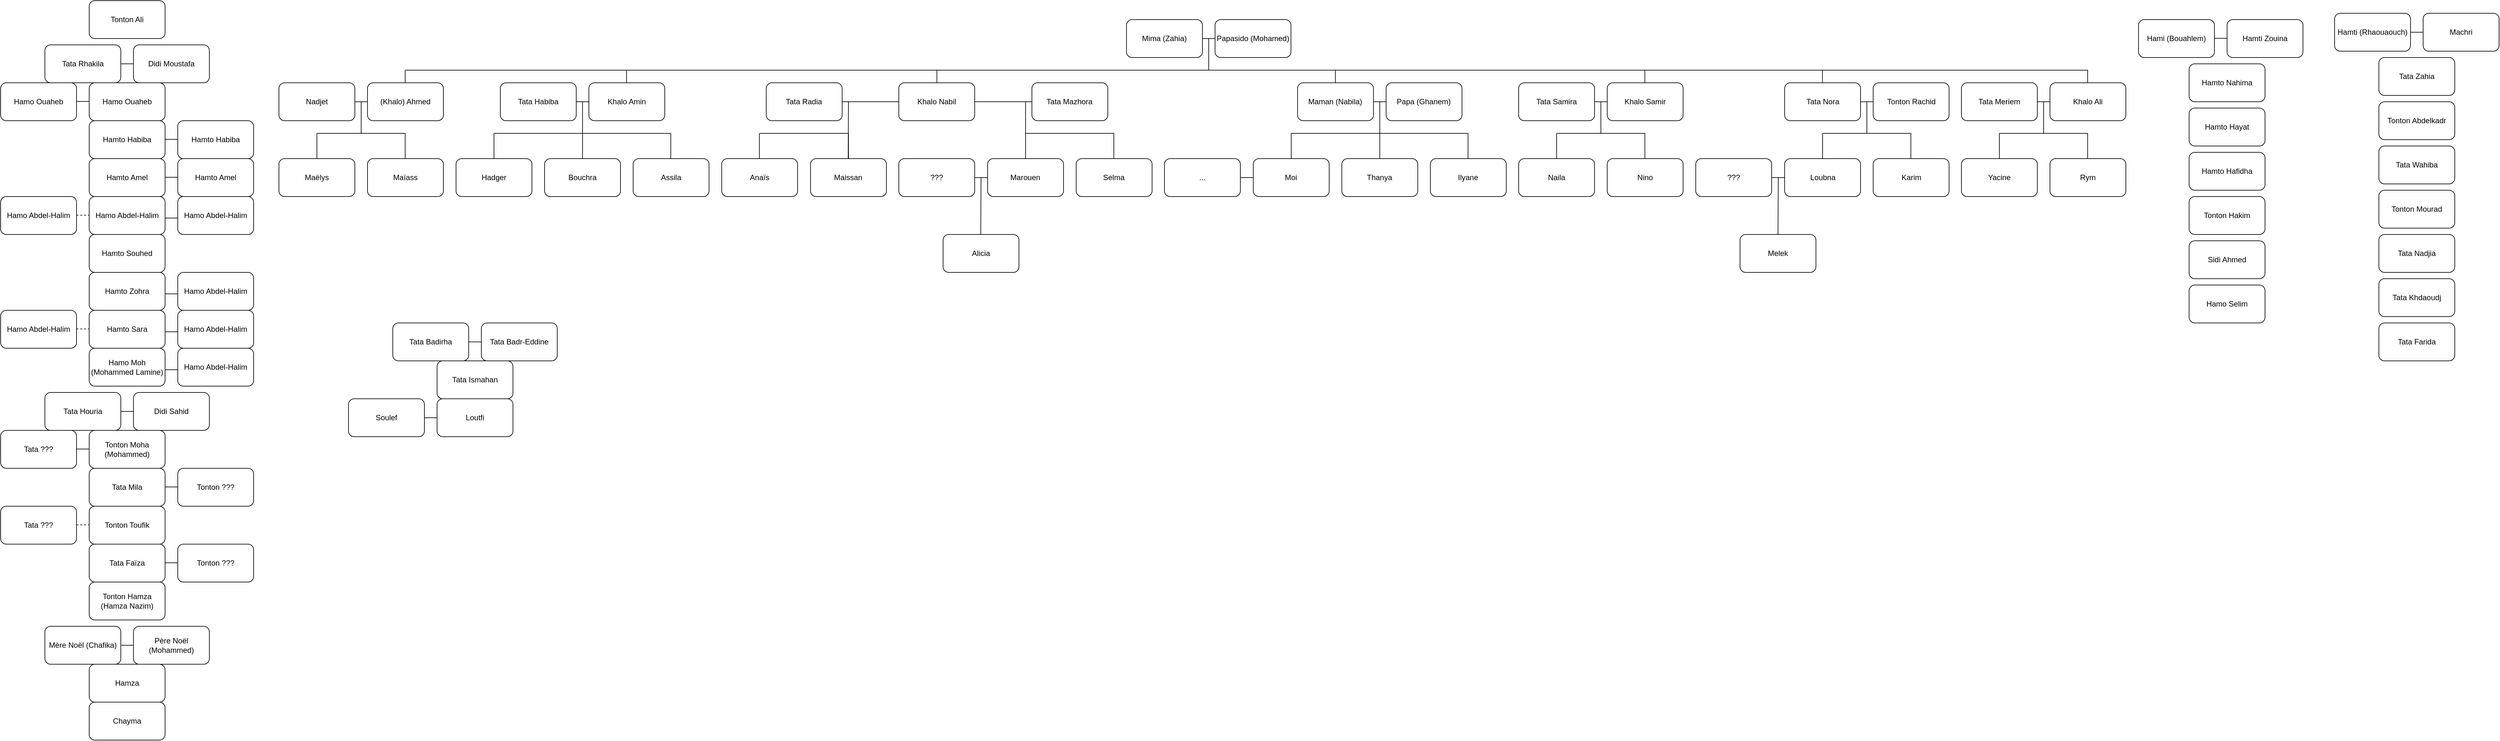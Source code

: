 <mxfile version="28.0.7">
  <diagram name="Page-1" id="Qdo_SYBLGGpn4ifu639h">
    <mxGraphModel dx="3667" dy="798" grid="1" gridSize="10" guides="1" tooltips="1" connect="1" arrows="1" fold="1" page="1" pageScale="1" pageWidth="827" pageHeight="1169" math="0" shadow="0">
      <root>
        <mxCell id="0" />
        <mxCell id="1" parent="0" />
        <mxCell id="HImxJRBcL6gJJ8b0BBrh-1" value="Moi" style="rounded=1;whiteSpace=wrap;html=1;" parent="1" vertex="1">
          <mxGeometry x="270.44" y="490" width="120" height="60" as="geometry" />
        </mxCell>
        <mxCell id="HImxJRBcL6gJJ8b0BBrh-2" value="Thanya" style="rounded=1;whiteSpace=wrap;html=1;" parent="1" vertex="1">
          <mxGeometry x="410.44" y="490" width="120" height="60" as="geometry" />
        </mxCell>
        <mxCell id="HImxJRBcL6gJJ8b0BBrh-3" value="Ilyane" style="rounded=1;whiteSpace=wrap;html=1;" parent="1" vertex="1">
          <mxGeometry x="550.44" y="490" width="120" height="60" as="geometry" />
        </mxCell>
        <mxCell id="HImxJRBcL6gJJ8b0BBrh-4" value="Maman (Nabila)" style="whiteSpace=wrap;html=1;rounded=1;" parent="1" vertex="1">
          <mxGeometry x="340.44" y="370" width="120" height="60" as="geometry" />
        </mxCell>
        <mxCell id="HImxJRBcL6gJJ8b0BBrh-5" value="Papa (Ghanem)" style="whiteSpace=wrap;html=1;rounded=1;" parent="1" vertex="1">
          <mxGeometry x="480.44" y="370" width="120" height="60" as="geometry" />
        </mxCell>
        <mxCell id="HImxJRBcL6gJJ8b0BBrh-6" value="" style="endArrow=none;html=1;rounded=0;exitX=1;exitY=0.5;exitDx=0;exitDy=0;entryX=0;entryY=0.5;entryDx=0;entryDy=0;" parent="1" source="HImxJRBcL6gJJ8b0BBrh-4" target="HImxJRBcL6gJJ8b0BBrh-5" edge="1">
          <mxGeometry width="50" height="50" relative="1" as="geometry">
            <mxPoint x="450.44" y="530" as="sourcePoint" />
            <mxPoint x="520.44" y="460" as="targetPoint" />
          </mxGeometry>
        </mxCell>
        <mxCell id="HImxJRBcL6gJJ8b0BBrh-7" value="" style="endArrow=none;html=1;rounded=0;exitX=0.5;exitY=0;exitDx=0;exitDy=0;" parent="1" source="HImxJRBcL6gJJ8b0BBrh-2" edge="1">
          <mxGeometry width="50" height="50" relative="1" as="geometry">
            <mxPoint x="450.44" y="530" as="sourcePoint" />
            <mxPoint x="470.44" y="400" as="targetPoint" />
          </mxGeometry>
        </mxCell>
        <mxCell id="HImxJRBcL6gJJ8b0BBrh-8" value="" style="endArrow=none;html=1;rounded=0;" parent="1" edge="1">
          <mxGeometry width="50" height="50" relative="1" as="geometry">
            <mxPoint x="330.44" y="450" as="sourcePoint" />
            <mxPoint x="610.44" y="450" as="targetPoint" />
          </mxGeometry>
        </mxCell>
        <mxCell id="HImxJRBcL6gJJ8b0BBrh-9" value="" style="endArrow=none;html=1;rounded=0;exitX=0.5;exitY=0;exitDx=0;exitDy=0;" parent="1" source="HImxJRBcL6gJJ8b0BBrh-1" edge="1">
          <mxGeometry width="50" height="50" relative="1" as="geometry">
            <mxPoint x="450.44" y="530" as="sourcePoint" />
            <mxPoint x="330.44" y="450" as="targetPoint" />
          </mxGeometry>
        </mxCell>
        <mxCell id="HImxJRBcL6gJJ8b0BBrh-10" value="" style="endArrow=none;html=1;rounded=0;exitX=0.5;exitY=0;exitDx=0;exitDy=0;" parent="1" edge="1">
          <mxGeometry width="50" height="50" relative="1" as="geometry">
            <mxPoint x="609.94" y="490" as="sourcePoint" />
            <mxPoint x="609.94" y="450" as="targetPoint" />
          </mxGeometry>
        </mxCell>
        <mxCell id="HImxJRBcL6gJJ8b0BBrh-11" value="" style="endArrow=none;html=1;rounded=0;exitX=0.5;exitY=0;exitDx=0;exitDy=0;" parent="1" edge="1">
          <mxGeometry width="50" height="50" relative="1" as="geometry">
            <mxPoint x="400.23" y="370" as="sourcePoint" />
            <mxPoint x="400.23" y="350" as="targetPoint" />
          </mxGeometry>
        </mxCell>
        <mxCell id="HImxJRBcL6gJJ8b0BBrh-12" value="..." style="whiteSpace=wrap;html=1;rounded=1;" parent="1" vertex="1">
          <mxGeometry x="130.0" y="490" width="120" height="60" as="geometry" />
        </mxCell>
        <mxCell id="HImxJRBcL6gJJ8b0BBrh-13" value="" style="endArrow=none;html=1;rounded=0;exitX=1;exitY=0.5;exitDx=0;exitDy=0;entryX=0;entryY=0.5;entryDx=0;entryDy=0;" parent="1" source="HImxJRBcL6gJJ8b0BBrh-12" edge="1">
          <mxGeometry width="50" height="50" relative="1" as="geometry">
            <mxPoint x="240" y="650" as="sourcePoint" />
            <mxPoint x="270.44" y="520" as="targetPoint" />
          </mxGeometry>
        </mxCell>
        <mxCell id="HImxJRBcL6gJJ8b0BBrh-14" value="Naila" style="rounded=1;whiteSpace=wrap;html=1;" parent="1" vertex="1">
          <mxGeometry x="690" y="490" width="120" height="60" as="geometry" />
        </mxCell>
        <mxCell id="HImxJRBcL6gJJ8b0BBrh-16" value="Nino" style="rounded=1;whiteSpace=wrap;html=1;" parent="1" vertex="1">
          <mxGeometry x="830" y="490" width="120" height="60" as="geometry" />
        </mxCell>
        <mxCell id="HImxJRBcL6gJJ8b0BBrh-17" value="Tata Samira" style="whiteSpace=wrap;html=1;rounded=1;" parent="1" vertex="1">
          <mxGeometry x="690" y="370" width="120" height="60" as="geometry" />
        </mxCell>
        <mxCell id="HImxJRBcL6gJJ8b0BBrh-18" value="Khalo Samir" style="whiteSpace=wrap;html=1;rounded=1;" parent="1" vertex="1">
          <mxGeometry x="830" y="370" width="120" height="60" as="geometry" />
        </mxCell>
        <mxCell id="HImxJRBcL6gJJ8b0BBrh-19" value="" style="endArrow=none;html=1;rounded=0;exitX=1;exitY=0.5;exitDx=0;exitDy=0;entryX=0;entryY=0.5;entryDx=0;entryDy=0;" parent="1" source="HImxJRBcL6gJJ8b0BBrh-17" target="HImxJRBcL6gJJ8b0BBrh-18" edge="1">
          <mxGeometry width="50" height="50" relative="1" as="geometry">
            <mxPoint x="800" y="530" as="sourcePoint" />
            <mxPoint x="870" y="460" as="targetPoint" />
          </mxGeometry>
        </mxCell>
        <mxCell id="HImxJRBcL6gJJ8b0BBrh-20" value="" style="endArrow=none;html=1;rounded=0;" parent="1" edge="1">
          <mxGeometry width="50" height="50" relative="1" as="geometry">
            <mxPoint x="820" y="450" as="sourcePoint" />
            <mxPoint x="820" y="400" as="targetPoint" />
          </mxGeometry>
        </mxCell>
        <mxCell id="HImxJRBcL6gJJ8b0BBrh-21" value="" style="endArrow=none;html=1;rounded=0;" parent="1" edge="1">
          <mxGeometry width="50" height="50" relative="1" as="geometry">
            <mxPoint x="750" y="450" as="sourcePoint" />
            <mxPoint x="890" y="450" as="targetPoint" />
          </mxGeometry>
        </mxCell>
        <mxCell id="HImxJRBcL6gJJ8b0BBrh-22" value="" style="endArrow=none;html=1;rounded=0;exitX=0.5;exitY=0;exitDx=0;exitDy=0;" parent="1" source="HImxJRBcL6gJJ8b0BBrh-14" edge="1">
          <mxGeometry width="50" height="50" relative="1" as="geometry">
            <mxPoint x="800" y="530" as="sourcePoint" />
            <mxPoint x="750" y="450" as="targetPoint" />
          </mxGeometry>
        </mxCell>
        <mxCell id="HImxJRBcL6gJJ8b0BBrh-23" value="" style="endArrow=none;html=1;rounded=0;exitX=0.5;exitY=0;exitDx=0;exitDy=0;" parent="1" edge="1">
          <mxGeometry width="50" height="50" relative="1" as="geometry">
            <mxPoint x="889.57" y="490" as="sourcePoint" />
            <mxPoint x="889.57" y="450" as="targetPoint" />
          </mxGeometry>
        </mxCell>
        <mxCell id="HImxJRBcL6gJJ8b0BBrh-24" value="" style="endArrow=none;html=1;rounded=0;exitX=0.5;exitY=0;exitDx=0;exitDy=0;" parent="1" edge="1">
          <mxGeometry width="50" height="50" relative="1" as="geometry">
            <mxPoint x="889.57" y="370" as="sourcePoint" />
            <mxPoint x="889.57" y="350" as="targetPoint" />
          </mxGeometry>
        </mxCell>
        <mxCell id="HImxJRBcL6gJJ8b0BBrh-25" value="Loubna" style="rounded=1;whiteSpace=wrap;html=1;" parent="1" vertex="1">
          <mxGeometry x="1110.5" y="490" width="120" height="60" as="geometry" />
        </mxCell>
        <mxCell id="HImxJRBcL6gJJ8b0BBrh-26" value="Karim" style="rounded=1;whiteSpace=wrap;html=1;" parent="1" vertex="1">
          <mxGeometry x="1250.5" y="490" width="120" height="60" as="geometry" />
        </mxCell>
        <mxCell id="HImxJRBcL6gJJ8b0BBrh-27" value="Tata Nora" style="whiteSpace=wrap;html=1;rounded=1;" parent="1" vertex="1">
          <mxGeometry x="1110.5" y="370" width="120" height="60" as="geometry" />
        </mxCell>
        <mxCell id="HImxJRBcL6gJJ8b0BBrh-28" value="Tonton Rachid" style="whiteSpace=wrap;html=1;rounded=1;" parent="1" vertex="1">
          <mxGeometry x="1250.5" y="370" width="120" height="60" as="geometry" />
        </mxCell>
        <mxCell id="HImxJRBcL6gJJ8b0BBrh-29" value="" style="endArrow=none;html=1;rounded=0;exitX=1;exitY=0.5;exitDx=0;exitDy=0;entryX=0;entryY=0.5;entryDx=0;entryDy=0;" parent="1" source="HImxJRBcL6gJJ8b0BBrh-27" target="HImxJRBcL6gJJ8b0BBrh-28" edge="1">
          <mxGeometry width="50" height="50" relative="1" as="geometry">
            <mxPoint x="1220.5" y="530" as="sourcePoint" />
            <mxPoint x="1290.5" y="460" as="targetPoint" />
          </mxGeometry>
        </mxCell>
        <mxCell id="HImxJRBcL6gJJ8b0BBrh-30" value="" style="endArrow=none;html=1;rounded=0;" parent="1" edge="1">
          <mxGeometry width="50" height="50" relative="1" as="geometry">
            <mxPoint x="1240.5" y="450" as="sourcePoint" />
            <mxPoint x="1240.5" y="400" as="targetPoint" />
          </mxGeometry>
        </mxCell>
        <mxCell id="HImxJRBcL6gJJ8b0BBrh-31" value="" style="endArrow=none;html=1;rounded=0;" parent="1" edge="1">
          <mxGeometry width="50" height="50" relative="1" as="geometry">
            <mxPoint x="1170.5" y="450" as="sourcePoint" />
            <mxPoint x="1310.5" y="450" as="targetPoint" />
          </mxGeometry>
        </mxCell>
        <mxCell id="HImxJRBcL6gJJ8b0BBrh-32" value="" style="endArrow=none;html=1;rounded=0;exitX=0.5;exitY=0;exitDx=0;exitDy=0;" parent="1" source="HImxJRBcL6gJJ8b0BBrh-25" edge="1">
          <mxGeometry width="50" height="50" relative="1" as="geometry">
            <mxPoint x="1220.5" y="530" as="sourcePoint" />
            <mxPoint x="1170.5" y="450" as="targetPoint" />
          </mxGeometry>
        </mxCell>
        <mxCell id="HImxJRBcL6gJJ8b0BBrh-33" value="" style="endArrow=none;html=1;rounded=0;exitX=0.5;exitY=0;exitDx=0;exitDy=0;" parent="1" edge="1">
          <mxGeometry width="50" height="50" relative="1" as="geometry">
            <mxPoint x="1310.07" y="490" as="sourcePoint" />
            <mxPoint x="1310.07" y="450" as="targetPoint" />
          </mxGeometry>
        </mxCell>
        <mxCell id="HImxJRBcL6gJJ8b0BBrh-34" value="" style="endArrow=none;html=1;rounded=0;exitX=0.5;exitY=0;exitDx=0;exitDy=0;" parent="1" edge="1">
          <mxGeometry width="50" height="50" relative="1" as="geometry">
            <mxPoint x="1170.29" y="370" as="sourcePoint" />
            <mxPoint x="1170.29" y="350" as="targetPoint" />
          </mxGeometry>
        </mxCell>
        <mxCell id="HImxJRBcL6gJJ8b0BBrh-35" value="???" style="rounded=1;whiteSpace=wrap;html=1;" parent="1" vertex="1">
          <mxGeometry x="970" y="490" width="120" height="60" as="geometry" />
        </mxCell>
        <mxCell id="HImxJRBcL6gJJ8b0BBrh-36" value="Yacine" style="rounded=1;whiteSpace=wrap;html=1;" parent="1" vertex="1">
          <mxGeometry x="1390" y="490" width="120" height="60" as="geometry" />
        </mxCell>
        <mxCell id="HImxJRBcL6gJJ8b0BBrh-37" value="Rym" style="rounded=1;whiteSpace=wrap;html=1;" parent="1" vertex="1">
          <mxGeometry x="1530" y="490" width="120" height="60" as="geometry" />
        </mxCell>
        <mxCell id="HImxJRBcL6gJJ8b0BBrh-38" value="Tata Meriem" style="whiteSpace=wrap;html=1;rounded=1;" parent="1" vertex="1">
          <mxGeometry x="1390" y="370" width="120" height="60" as="geometry" />
        </mxCell>
        <mxCell id="HImxJRBcL6gJJ8b0BBrh-39" value="Khalo Ali" style="whiteSpace=wrap;html=1;rounded=1;" parent="1" vertex="1">
          <mxGeometry x="1530" y="370" width="120" height="60" as="geometry" />
        </mxCell>
        <mxCell id="HImxJRBcL6gJJ8b0BBrh-40" value="" style="endArrow=none;html=1;rounded=0;exitX=1;exitY=0.5;exitDx=0;exitDy=0;entryX=0;entryY=0.5;entryDx=0;entryDy=0;" parent="1" source="HImxJRBcL6gJJ8b0BBrh-38" target="HImxJRBcL6gJJ8b0BBrh-39" edge="1">
          <mxGeometry width="50" height="50" relative="1" as="geometry">
            <mxPoint x="1500" y="530" as="sourcePoint" />
            <mxPoint x="1570" y="460" as="targetPoint" />
          </mxGeometry>
        </mxCell>
        <mxCell id="HImxJRBcL6gJJ8b0BBrh-41" value="" style="endArrow=none;html=1;rounded=0;" parent="1" edge="1">
          <mxGeometry width="50" height="50" relative="1" as="geometry">
            <mxPoint x="1520" y="450" as="sourcePoint" />
            <mxPoint x="1520" y="400" as="targetPoint" />
          </mxGeometry>
        </mxCell>
        <mxCell id="HImxJRBcL6gJJ8b0BBrh-42" value="" style="endArrow=none;html=1;rounded=0;" parent="1" edge="1">
          <mxGeometry width="50" height="50" relative="1" as="geometry">
            <mxPoint x="1450" y="450" as="sourcePoint" />
            <mxPoint x="1590" y="450" as="targetPoint" />
          </mxGeometry>
        </mxCell>
        <mxCell id="HImxJRBcL6gJJ8b0BBrh-43" value="" style="endArrow=none;html=1;rounded=0;exitX=0.5;exitY=0;exitDx=0;exitDy=0;" parent="1" source="HImxJRBcL6gJJ8b0BBrh-36" edge="1">
          <mxGeometry width="50" height="50" relative="1" as="geometry">
            <mxPoint x="1500" y="530" as="sourcePoint" />
            <mxPoint x="1450" y="450" as="targetPoint" />
          </mxGeometry>
        </mxCell>
        <mxCell id="HImxJRBcL6gJJ8b0BBrh-44" value="" style="endArrow=none;html=1;rounded=0;exitX=0.5;exitY=0;exitDx=0;exitDy=0;" parent="1" edge="1">
          <mxGeometry width="50" height="50" relative="1" as="geometry">
            <mxPoint x="1589.57" y="490" as="sourcePoint" />
            <mxPoint x="1589.57" y="450" as="targetPoint" />
          </mxGeometry>
        </mxCell>
        <mxCell id="HImxJRBcL6gJJ8b0BBrh-45" value="" style="endArrow=none;html=1;rounded=0;exitX=0.5;exitY=0;exitDx=0;exitDy=0;" parent="1" edge="1">
          <mxGeometry width="50" height="50" relative="1" as="geometry">
            <mxPoint x="1589.57" y="370" as="sourcePoint" />
            <mxPoint x="1589.57" y="350" as="targetPoint" />
          </mxGeometry>
        </mxCell>
        <mxCell id="HImxJRBcL6gJJ8b0BBrh-57" value="Maissan" style="rounded=1;whiteSpace=wrap;html=1;" parent="1" vertex="1">
          <mxGeometry x="-429.56" y="490" width="120" height="60" as="geometry" />
        </mxCell>
        <mxCell id="HImxJRBcL6gJJ8b0BBrh-58" value="Marouen" style="rounded=1;whiteSpace=wrap;html=1;" parent="1" vertex="1">
          <mxGeometry x="-149.56" y="490" width="120" height="60" as="geometry" />
        </mxCell>
        <mxCell id="HImxJRBcL6gJJ8b0BBrh-59" value="Selma" style="rounded=1;whiteSpace=wrap;html=1;" parent="1" vertex="1">
          <mxGeometry x="-9.56" y="490" width="120" height="60" as="geometry" />
        </mxCell>
        <mxCell id="HImxJRBcL6gJJ8b0BBrh-60" value="Khalo Nabil" style="whiteSpace=wrap;html=1;rounded=1;" parent="1" vertex="1">
          <mxGeometry x="-290.0" y="370" width="120" height="60" as="geometry" />
        </mxCell>
        <mxCell id="HImxJRBcL6gJJ8b0BBrh-61" value="Tata Mazhora" style="whiteSpace=wrap;html=1;rounded=1;" parent="1" vertex="1">
          <mxGeometry x="-79.56" y="370" width="120" height="60" as="geometry" />
        </mxCell>
        <mxCell id="HImxJRBcL6gJJ8b0BBrh-62" value="" style="endArrow=none;html=1;rounded=0;exitX=1;exitY=0.5;exitDx=0;exitDy=0;entryX=0;entryY=0.5;entryDx=0;entryDy=0;" parent="1" source="HImxJRBcL6gJJ8b0BBrh-60" target="HImxJRBcL6gJJ8b0BBrh-61" edge="1">
          <mxGeometry width="50" height="50" relative="1" as="geometry">
            <mxPoint x="-109.56" y="530" as="sourcePoint" />
            <mxPoint x="-39.56" y="460" as="targetPoint" />
          </mxGeometry>
        </mxCell>
        <mxCell id="HImxJRBcL6gJJ8b0BBrh-63" value="" style="endArrow=none;html=1;rounded=0;exitX=0.5;exitY=0;exitDx=0;exitDy=0;" parent="1" source="HImxJRBcL6gJJ8b0BBrh-58" edge="1">
          <mxGeometry width="50" height="50" relative="1" as="geometry">
            <mxPoint x="-109.56" y="530" as="sourcePoint" />
            <mxPoint x="-89.56" y="400" as="targetPoint" />
          </mxGeometry>
        </mxCell>
        <mxCell id="HImxJRBcL6gJJ8b0BBrh-64" value="" style="endArrow=none;html=1;rounded=0;" parent="1" edge="1">
          <mxGeometry width="50" height="50" relative="1" as="geometry">
            <mxPoint x="-90" y="450" as="sourcePoint" />
            <mxPoint x="50.44" y="450" as="targetPoint" />
          </mxGeometry>
        </mxCell>
        <mxCell id="HImxJRBcL6gJJ8b0BBrh-65" value="" style="endArrow=none;html=1;rounded=0;exitX=0.5;exitY=0;exitDx=0;exitDy=0;" parent="1" source="HImxJRBcL6gJJ8b0BBrh-57" edge="1">
          <mxGeometry width="50" height="50" relative="1" as="geometry">
            <mxPoint x="-249.56" y="530" as="sourcePoint" />
            <mxPoint x="-369.56" y="450" as="targetPoint" />
          </mxGeometry>
        </mxCell>
        <mxCell id="HImxJRBcL6gJJ8b0BBrh-66" value="" style="endArrow=none;html=1;rounded=0;exitX=0.5;exitY=0;exitDx=0;exitDy=0;" parent="1" edge="1">
          <mxGeometry width="50" height="50" relative="1" as="geometry">
            <mxPoint x="49.94" y="490" as="sourcePoint" />
            <mxPoint x="49.94" y="450" as="targetPoint" />
          </mxGeometry>
        </mxCell>
        <mxCell id="HImxJRBcL6gJJ8b0BBrh-67" value="" style="endArrow=none;html=1;rounded=0;exitX=0.5;exitY=0;exitDx=0;exitDy=0;" parent="1" edge="1">
          <mxGeometry width="50" height="50" relative="1" as="geometry">
            <mxPoint x="-229.77" y="370" as="sourcePoint" />
            <mxPoint x="-229.77" y="350" as="targetPoint" />
          </mxGeometry>
        </mxCell>
        <mxCell id="HImxJRBcL6gJJ8b0BBrh-68" value="Anaïs" style="whiteSpace=wrap;html=1;rounded=1;" parent="1" vertex="1">
          <mxGeometry x="-570" y="490" width="120" height="60" as="geometry" />
        </mxCell>
        <mxCell id="HImxJRBcL6gJJ8b0BBrh-70" value="Hadger" style="rounded=1;whiteSpace=wrap;html=1;" parent="1" vertex="1">
          <mxGeometry x="-990" y="490" width="120" height="60" as="geometry" />
        </mxCell>
        <mxCell id="HImxJRBcL6gJJ8b0BBrh-71" value="Bouchra" style="rounded=1;whiteSpace=wrap;html=1;" parent="1" vertex="1">
          <mxGeometry x="-850" y="490" width="120" height="60" as="geometry" />
        </mxCell>
        <mxCell id="HImxJRBcL6gJJ8b0BBrh-72" value="Assila" style="rounded=1;whiteSpace=wrap;html=1;" parent="1" vertex="1">
          <mxGeometry x="-710" y="490" width="120" height="60" as="geometry" />
        </mxCell>
        <mxCell id="HImxJRBcL6gJJ8b0BBrh-73" value="Tata Habiba" style="whiteSpace=wrap;html=1;rounded=1;" parent="1" vertex="1">
          <mxGeometry x="-920" y="370" width="120" height="60" as="geometry" />
        </mxCell>
        <mxCell id="HImxJRBcL6gJJ8b0BBrh-74" value="Khalo Amin" style="whiteSpace=wrap;html=1;rounded=1;" parent="1" vertex="1">
          <mxGeometry x="-780" y="370" width="120" height="60" as="geometry" />
        </mxCell>
        <mxCell id="HImxJRBcL6gJJ8b0BBrh-75" value="" style="endArrow=none;html=1;rounded=0;exitX=1;exitY=0.5;exitDx=0;exitDy=0;entryX=0;entryY=0.5;entryDx=0;entryDy=0;" parent="1" source="HImxJRBcL6gJJ8b0BBrh-73" target="HImxJRBcL6gJJ8b0BBrh-74" edge="1">
          <mxGeometry width="50" height="50" relative="1" as="geometry">
            <mxPoint x="-810" y="530" as="sourcePoint" />
            <mxPoint x="-740" y="460" as="targetPoint" />
          </mxGeometry>
        </mxCell>
        <mxCell id="HImxJRBcL6gJJ8b0BBrh-76" value="" style="endArrow=none;html=1;rounded=0;exitX=0.5;exitY=0;exitDx=0;exitDy=0;" parent="1" source="HImxJRBcL6gJJ8b0BBrh-71" edge="1">
          <mxGeometry width="50" height="50" relative="1" as="geometry">
            <mxPoint x="-810" y="530" as="sourcePoint" />
            <mxPoint x="-790" y="400" as="targetPoint" />
          </mxGeometry>
        </mxCell>
        <mxCell id="HImxJRBcL6gJJ8b0BBrh-77" value="" style="endArrow=none;html=1;rounded=0;" parent="1" edge="1">
          <mxGeometry width="50" height="50" relative="1" as="geometry">
            <mxPoint x="-930" y="450" as="sourcePoint" />
            <mxPoint x="-650" y="450" as="targetPoint" />
          </mxGeometry>
        </mxCell>
        <mxCell id="HImxJRBcL6gJJ8b0BBrh-78" value="" style="endArrow=none;html=1;rounded=0;exitX=0.5;exitY=0;exitDx=0;exitDy=0;" parent="1" source="HImxJRBcL6gJJ8b0BBrh-70" edge="1">
          <mxGeometry width="50" height="50" relative="1" as="geometry">
            <mxPoint x="-810" y="530" as="sourcePoint" />
            <mxPoint x="-930" y="450" as="targetPoint" />
          </mxGeometry>
        </mxCell>
        <mxCell id="HImxJRBcL6gJJ8b0BBrh-79" value="" style="endArrow=none;html=1;rounded=0;exitX=0.5;exitY=0;exitDx=0;exitDy=0;" parent="1" edge="1">
          <mxGeometry width="50" height="50" relative="1" as="geometry">
            <mxPoint x="-650.5" y="490" as="sourcePoint" />
            <mxPoint x="-650.5" y="450" as="targetPoint" />
          </mxGeometry>
        </mxCell>
        <mxCell id="HImxJRBcL6gJJ8b0BBrh-80" value="" style="endArrow=none;html=1;rounded=0;exitX=0.5;exitY=0;exitDx=0;exitDy=0;" parent="1" edge="1">
          <mxGeometry width="50" height="50" relative="1" as="geometry">
            <mxPoint x="-720.43" y="370" as="sourcePoint" />
            <mxPoint x="-720.43" y="350" as="targetPoint" />
          </mxGeometry>
        </mxCell>
        <mxCell id="HImxJRBcL6gJJ8b0BBrh-81" value="Maëlys" style="rounded=1;whiteSpace=wrap;html=1;" parent="1" vertex="1">
          <mxGeometry x="-1270" y="490" width="120" height="60" as="geometry" />
        </mxCell>
        <mxCell id="HImxJRBcL6gJJ8b0BBrh-82" value="Maïass" style="rounded=1;whiteSpace=wrap;html=1;" parent="1" vertex="1">
          <mxGeometry x="-1130" y="490" width="120" height="60" as="geometry" />
        </mxCell>
        <mxCell id="HImxJRBcL6gJJ8b0BBrh-83" value="Nadjet" style="whiteSpace=wrap;html=1;rounded=1;" parent="1" vertex="1">
          <mxGeometry x="-1270" y="370" width="120" height="60" as="geometry" />
        </mxCell>
        <mxCell id="HImxJRBcL6gJJ8b0BBrh-84" value="(Khalo) Ahmed" style="whiteSpace=wrap;html=1;rounded=1;" parent="1" vertex="1">
          <mxGeometry x="-1130" y="370" width="120" height="60" as="geometry" />
        </mxCell>
        <mxCell id="HImxJRBcL6gJJ8b0BBrh-85" value="" style="endArrow=none;html=1;rounded=0;exitX=1;exitY=0.5;exitDx=0;exitDy=0;entryX=0;entryY=0.5;entryDx=0;entryDy=0;" parent="1" source="HImxJRBcL6gJJ8b0BBrh-83" target="HImxJRBcL6gJJ8b0BBrh-84" edge="1">
          <mxGeometry width="50" height="50" relative="1" as="geometry">
            <mxPoint x="-1160" y="530" as="sourcePoint" />
            <mxPoint x="-1090" y="460" as="targetPoint" />
          </mxGeometry>
        </mxCell>
        <mxCell id="HImxJRBcL6gJJ8b0BBrh-86" value="" style="endArrow=none;html=1;rounded=0;" parent="1" edge="1">
          <mxGeometry width="50" height="50" relative="1" as="geometry">
            <mxPoint x="-1140" y="450" as="sourcePoint" />
            <mxPoint x="-1140" y="400" as="targetPoint" />
          </mxGeometry>
        </mxCell>
        <mxCell id="HImxJRBcL6gJJ8b0BBrh-87" value="" style="endArrow=none;html=1;rounded=0;" parent="1" edge="1">
          <mxGeometry width="50" height="50" relative="1" as="geometry">
            <mxPoint x="-1210" y="450" as="sourcePoint" />
            <mxPoint x="-1070" y="450" as="targetPoint" />
          </mxGeometry>
        </mxCell>
        <mxCell id="HImxJRBcL6gJJ8b0BBrh-88" value="" style="endArrow=none;html=1;rounded=0;exitX=0.5;exitY=0;exitDx=0;exitDy=0;" parent="1" source="HImxJRBcL6gJJ8b0BBrh-81" edge="1">
          <mxGeometry width="50" height="50" relative="1" as="geometry">
            <mxPoint x="-1160" y="530" as="sourcePoint" />
            <mxPoint x="-1210" y="450" as="targetPoint" />
          </mxGeometry>
        </mxCell>
        <mxCell id="HImxJRBcL6gJJ8b0BBrh-89" value="" style="endArrow=none;html=1;rounded=0;exitX=0.5;exitY=0;exitDx=0;exitDy=0;" parent="1" edge="1">
          <mxGeometry width="50" height="50" relative="1" as="geometry">
            <mxPoint x="-1070.43" y="490" as="sourcePoint" />
            <mxPoint x="-1070.43" y="450" as="targetPoint" />
          </mxGeometry>
        </mxCell>
        <mxCell id="HImxJRBcL6gJJ8b0BBrh-90" value="" style="endArrow=none;html=1;rounded=0;exitX=0.5;exitY=0;exitDx=0;exitDy=0;" parent="1" edge="1">
          <mxGeometry width="50" height="50" relative="1" as="geometry">
            <mxPoint x="-1070.43" y="370" as="sourcePoint" />
            <mxPoint x="-1070.43" y="350" as="targetPoint" />
          </mxGeometry>
        </mxCell>
        <mxCell id="HImxJRBcL6gJJ8b0BBrh-91" value="Tata Radia" style="whiteSpace=wrap;html=1;rounded=1;" parent="1" vertex="1">
          <mxGeometry x="-499.56" y="370" width="120" height="60" as="geometry" />
        </mxCell>
        <mxCell id="HImxJRBcL6gJJ8b0BBrh-92" value="" style="endArrow=none;html=1;rounded=0;exitX=1;exitY=0.5;exitDx=0;exitDy=0;entryX=0;entryY=0.5;entryDx=0;entryDy=0;" parent="1" target="HImxJRBcL6gJJ8b0BBrh-60" edge="1">
          <mxGeometry width="50" height="50" relative="1" as="geometry">
            <mxPoint x="-380" y="400" as="sourcePoint" />
            <mxPoint x="-359.56" y="400" as="targetPoint" />
          </mxGeometry>
        </mxCell>
        <mxCell id="HImxJRBcL6gJJ8b0BBrh-93" value="" style="endArrow=none;html=1;rounded=0;exitX=0.5;exitY=0;exitDx=0;exitDy=0;" parent="1" edge="1">
          <mxGeometry width="50" height="50" relative="1" as="geometry">
            <mxPoint x="-370" y="490" as="sourcePoint" />
            <mxPoint x="-369.56" y="400" as="targetPoint" />
          </mxGeometry>
        </mxCell>
        <mxCell id="HImxJRBcL6gJJ8b0BBrh-94" value="" style="endArrow=none;html=1;rounded=0;" parent="1" edge="1">
          <mxGeometry width="50" height="50" relative="1" as="geometry">
            <mxPoint x="-509.78" y="450" as="sourcePoint" />
            <mxPoint x="-369.34" y="450" as="targetPoint" />
          </mxGeometry>
        </mxCell>
        <mxCell id="HImxJRBcL6gJJ8b0BBrh-95" value="" style="endArrow=none;html=1;rounded=0;exitX=0.5;exitY=0;exitDx=0;exitDy=0;" parent="1" edge="1">
          <mxGeometry width="50" height="50" relative="1" as="geometry">
            <mxPoint x="-510.43" y="490" as="sourcePoint" />
            <mxPoint x="-510.43" y="450" as="targetPoint" />
          </mxGeometry>
        </mxCell>
        <mxCell id="HImxJRBcL6gJJ8b0BBrh-96" value="" style="endArrow=none;html=1;rounded=0;exitX=1;exitY=0.5;exitDx=0;exitDy=0;entryX=0;entryY=0.5;entryDx=0;entryDy=0;" parent="1" edge="1">
          <mxGeometry width="50" height="50" relative="1" as="geometry">
            <mxPoint x="1090" y="520" as="sourcePoint" />
            <mxPoint x="1110" y="520" as="targetPoint" />
          </mxGeometry>
        </mxCell>
        <mxCell id="HImxJRBcL6gJJ8b0BBrh-97" value="" style="endArrow=none;html=1;rounded=0;exitX=0.5;exitY=0;exitDx=0;exitDy=0;" parent="1" edge="1">
          <mxGeometry width="50" height="50" relative="1" as="geometry">
            <mxPoint x="1100" y="610" as="sourcePoint" />
            <mxPoint x="1100.44" y="520" as="targetPoint" />
          </mxGeometry>
        </mxCell>
        <mxCell id="HImxJRBcL6gJJ8b0BBrh-98" value="Melek" style="rounded=1;whiteSpace=wrap;html=1;" parent="1" vertex="1">
          <mxGeometry x="1040" y="610" width="120" height="60" as="geometry" />
        </mxCell>
        <mxCell id="HImxJRBcL6gJJ8b0BBrh-99" value="???" style="whiteSpace=wrap;html=1;rounded=1;" parent="1" vertex="1">
          <mxGeometry x="-290.0" y="490" width="120" height="60" as="geometry" />
        </mxCell>
        <mxCell id="HImxJRBcL6gJJ8b0BBrh-101" value="" style="endArrow=none;html=1;rounded=0;exitX=1;exitY=0.5;exitDx=0;exitDy=0;entryX=0;entryY=0.5;entryDx=0;entryDy=0;" parent="1" source="HImxJRBcL6gJJ8b0BBrh-99" target="HImxJRBcL6gJJ8b0BBrh-58" edge="1">
          <mxGeometry width="50" height="50" relative="1" as="geometry">
            <mxPoint x="-790" y="410" as="sourcePoint" />
            <mxPoint x="-770" y="410" as="targetPoint" />
          </mxGeometry>
        </mxCell>
        <mxCell id="HImxJRBcL6gJJ8b0BBrh-102" value="" style="endArrow=none;html=1;rounded=0;exitX=0.5;exitY=0;exitDx=0;exitDy=0;" parent="1" edge="1">
          <mxGeometry width="50" height="50" relative="1" as="geometry">
            <mxPoint x="-160.44" y="610" as="sourcePoint" />
            <mxPoint x="-160.0" y="520" as="targetPoint" />
          </mxGeometry>
        </mxCell>
        <mxCell id="HImxJRBcL6gJJ8b0BBrh-103" value="Alicia" style="rounded=1;whiteSpace=wrap;html=1;" parent="1" vertex="1">
          <mxGeometry x="-220.0" y="610" width="120" height="60" as="geometry" />
        </mxCell>
        <mxCell id="HImxJRBcL6gJJ8b0BBrh-104" value="" style="endArrow=none;html=1;rounded=0;" parent="1" edge="1">
          <mxGeometry width="50" height="50" relative="1" as="geometry">
            <mxPoint x="-1070" y="350" as="sourcePoint" />
            <mxPoint x="1590" y="350" as="targetPoint" />
          </mxGeometry>
        </mxCell>
        <mxCell id="HImxJRBcL6gJJ8b0BBrh-105" value="Mima (Zahia)" style="whiteSpace=wrap;html=1;rounded=1;strokeColor=light-dark(#000000,#FF0000);" parent="1" vertex="1">
          <mxGeometry x="70" y="270" width="120" height="60" as="geometry" />
        </mxCell>
        <mxCell id="HImxJRBcL6gJJ8b0BBrh-106" value="Papasido (Mohamed)" style="whiteSpace=wrap;html=1;rounded=1;" parent="1" vertex="1">
          <mxGeometry x="210" y="270" width="120" height="60" as="geometry" />
        </mxCell>
        <mxCell id="HImxJRBcL6gJJ8b0BBrh-107" value="" style="endArrow=none;html=1;rounded=0;exitX=1;exitY=0.5;exitDx=0;exitDy=0;entryX=0;entryY=0.5;entryDx=0;entryDy=0;" parent="1" source="HImxJRBcL6gJJ8b0BBrh-105" target="HImxJRBcL6gJJ8b0BBrh-106" edge="1">
          <mxGeometry width="50" height="50" relative="1" as="geometry">
            <mxPoint x="180" y="430" as="sourcePoint" />
            <mxPoint x="250" y="360" as="targetPoint" />
          </mxGeometry>
        </mxCell>
        <mxCell id="HImxJRBcL6gJJ8b0BBrh-108" value="" style="endArrow=none;html=1;rounded=0;" parent="1" edge="1">
          <mxGeometry width="50" height="50" relative="1" as="geometry">
            <mxPoint x="200" y="350" as="sourcePoint" />
            <mxPoint x="200" y="300" as="targetPoint" />
          </mxGeometry>
        </mxCell>
        <mxCell id="M4tkGlgWLcURc-FJdYQ0-1" value="Hami (Bouahlem)" style="whiteSpace=wrap;html=1;rounded=1;strokeColor=light-dark(#000000,#FF0000);" vertex="1" parent="1">
          <mxGeometry x="1670" y="270" width="120" height="60" as="geometry" />
        </mxCell>
        <mxCell id="M4tkGlgWLcURc-FJdYQ0-2" value="Hamti (Rhaouaouch)" style="whiteSpace=wrap;html=1;rounded=1;strokeColor=light-dark(#000000,#FF0000);" vertex="1" parent="1">
          <mxGeometry x="1980" y="260" width="120" height="60" as="geometry" />
        </mxCell>
        <mxCell id="M4tkGlgWLcURc-FJdYQ0-3" value="Tonton Hakim" style="whiteSpace=wrap;html=1;rounded=1;" vertex="1" parent="1">
          <mxGeometry x="1750" y="550" width="120" height="60" as="geometry" />
        </mxCell>
        <mxCell id="M4tkGlgWLcURc-FJdYQ0-4" value="Sidi Ahmed" style="whiteSpace=wrap;html=1;rounded=1;" vertex="1" parent="1">
          <mxGeometry x="1750" y="620" width="120" height="60" as="geometry" />
        </mxCell>
        <mxCell id="M4tkGlgWLcURc-FJdYQ0-5" value="Hamo Selim" style="whiteSpace=wrap;html=1;rounded=1;" vertex="1" parent="1">
          <mxGeometry x="1750" y="690" width="120" height="60" as="geometry" />
        </mxCell>
        <mxCell id="M4tkGlgWLcURc-FJdYQ0-6" value="Hamto Hayat" style="whiteSpace=wrap;html=1;rounded=1;" vertex="1" parent="1">
          <mxGeometry x="1750" y="410" width="120" height="60" as="geometry" />
        </mxCell>
        <mxCell id="M4tkGlgWLcURc-FJdYQ0-7" value="Tata Farida" style="whiteSpace=wrap;html=1;rounded=1;" vertex="1" parent="1">
          <mxGeometry x="2050" y="750" width="120" height="60" as="geometry" />
        </mxCell>
        <mxCell id="M4tkGlgWLcURc-FJdYQ0-8" value="Tata Nadjia" style="whiteSpace=wrap;html=1;rounded=1;" vertex="1" parent="1">
          <mxGeometry x="2050" y="610" width="120" height="60" as="geometry" />
        </mxCell>
        <mxCell id="M4tkGlgWLcURc-FJdYQ0-9" value="Tata Zahia" style="whiteSpace=wrap;html=1;rounded=1;" vertex="1" parent="1">
          <mxGeometry x="2050" y="330" width="120" height="60" as="geometry" />
        </mxCell>
        <mxCell id="M4tkGlgWLcURc-FJdYQ0-10" value="Tata Wahiba" style="whiteSpace=wrap;html=1;rounded=1;strokeColor=light-dark(#000000,#FF0000);" vertex="1" parent="1">
          <mxGeometry x="2050" y="470" width="120" height="60" as="geometry" />
        </mxCell>
        <mxCell id="M4tkGlgWLcURc-FJdYQ0-12" value="Tonton Abdelkadr" style="whiteSpace=wrap;html=1;rounded=1;strokeColor=light-dark(#000000,#FF0000);" vertex="1" parent="1">
          <mxGeometry x="2050" y="400" width="120" height="60" as="geometry" />
        </mxCell>
        <mxCell id="M4tkGlgWLcURc-FJdYQ0-13" value="Tonton Mourad" style="whiteSpace=wrap;html=1;rounded=1;strokeColor=light-dark(#000000,#FF0000);" vertex="1" parent="1">
          <mxGeometry x="2050" y="540" width="120" height="60" as="geometry" />
        </mxCell>
        <mxCell id="M4tkGlgWLcURc-FJdYQ0-14" value="Tata Khdaoudj" style="whiteSpace=wrap;html=1;rounded=1;" vertex="1" parent="1">
          <mxGeometry x="2050" y="680" width="120" height="60" as="geometry" />
        </mxCell>
        <mxCell id="M4tkGlgWLcURc-FJdYQ0-15" value="Hamto Nahima" style="whiteSpace=wrap;html=1;rounded=1;strokeColor=light-dark(#000000,#FF0000);" vertex="1" parent="1">
          <mxGeometry x="1750" y="340" width="120" height="60" as="geometry" />
        </mxCell>
        <mxCell id="M4tkGlgWLcURc-FJdYQ0-16" value="Hamto Hafidha" style="whiteSpace=wrap;html=1;rounded=1;" vertex="1" parent="1">
          <mxGeometry x="1750" y="480" width="120" height="60" as="geometry" />
        </mxCell>
        <mxCell id="M4tkGlgWLcURc-FJdYQ0-17" value="Hamti Zouina" style="whiteSpace=wrap;html=1;rounded=1;strokeColor=light-dark(#000000,#FF0000);" vertex="1" parent="1">
          <mxGeometry x="1810" y="270" width="120" height="60" as="geometry" />
        </mxCell>
        <mxCell id="M4tkGlgWLcURc-FJdYQ0-18" value="" style="endArrow=none;html=1;rounded=0;exitX=1;exitY=0.5;exitDx=0;exitDy=0;entryX=0;entryY=0.5;entryDx=0;entryDy=0;" edge="1" parent="1">
          <mxGeometry width="50" height="50" relative="1" as="geometry">
            <mxPoint x="1790" y="299.6" as="sourcePoint" />
            <mxPoint x="1810" y="299.6" as="targetPoint" />
          </mxGeometry>
        </mxCell>
        <mxCell id="M4tkGlgWLcURc-FJdYQ0-20" value="" style="edgeStyle=orthogonalEdgeStyle;rounded=0;orthogonalLoop=1;jettySize=auto;html=1;endArrow=none;endFill=0;" edge="1" parent="1" source="M4tkGlgWLcURc-FJdYQ0-19" target="M4tkGlgWLcURc-FJdYQ0-2">
          <mxGeometry relative="1" as="geometry" />
        </mxCell>
        <mxCell id="M4tkGlgWLcURc-FJdYQ0-19" value="Machri" style="whiteSpace=wrap;html=1;rounded=1;strokeColor=light-dark(#000000,#FF0000);" vertex="1" parent="1">
          <mxGeometry x="2120" y="260" width="120" height="60" as="geometry" />
        </mxCell>
        <mxCell id="M4tkGlgWLcURc-FJdYQ0-44" value="" style="edgeStyle=orthogonalEdgeStyle;rounded=0;orthogonalLoop=1;jettySize=auto;html=1;endArrow=none;endFill=0;" edge="1" parent="1" source="M4tkGlgWLcURc-FJdYQ0-21" target="M4tkGlgWLcURc-FJdYQ0-43">
          <mxGeometry relative="1" as="geometry" />
        </mxCell>
        <mxCell id="M4tkGlgWLcURc-FJdYQ0-21" value="Mère Noël (Chafika)" style="whiteSpace=wrap;html=1;rounded=1;" vertex="1" parent="1">
          <mxGeometry x="-1640" y="1230" width="120" height="60" as="geometry" />
        </mxCell>
        <mxCell id="M4tkGlgWLcURc-FJdYQ0-48" value="" style="edgeStyle=orthogonalEdgeStyle;rounded=0;orthogonalLoop=1;jettySize=auto;html=1;endArrow=none;endFill=0;" edge="1" parent="1" source="M4tkGlgWLcURc-FJdYQ0-22" target="M4tkGlgWLcURc-FJdYQ0-47">
          <mxGeometry relative="1" as="geometry" />
        </mxCell>
        <mxCell id="M4tkGlgWLcURc-FJdYQ0-22" value="Tata Badirha" style="whiteSpace=wrap;html=1;rounded=1;" vertex="1" parent="1">
          <mxGeometry x="-1090" y="750" width="120" height="60" as="geometry" />
        </mxCell>
        <mxCell id="M4tkGlgWLcURc-FJdYQ0-23" value="Tata Rhakila" style="whiteSpace=wrap;html=1;rounded=1;strokeColor=light-dark(#000000,#FF0000);" vertex="1" parent="1">
          <mxGeometry x="-1640" y="310" width="120" height="60" as="geometry" />
        </mxCell>
        <mxCell id="M4tkGlgWLcURc-FJdYQ0-37" value="" style="edgeStyle=orthogonalEdgeStyle;rounded=0;orthogonalLoop=1;jettySize=auto;html=1;endArrow=none;endFill=0;" edge="1" parent="1" source="M4tkGlgWLcURc-FJdYQ0-24" target="M4tkGlgWLcURc-FJdYQ0-36">
          <mxGeometry relative="1" as="geometry" />
        </mxCell>
        <mxCell id="M4tkGlgWLcURc-FJdYQ0-24" value="Tata Houria" style="whiteSpace=wrap;html=1;rounded=1;" vertex="1" parent="1">
          <mxGeometry x="-1640" y="860" width="120" height="60" as="geometry" />
        </mxCell>
        <mxCell id="M4tkGlgWLcURc-FJdYQ0-25" value="Tonton Ali" style="whiteSpace=wrap;html=1;rounded=1;strokeColor=light-dark(#000000,#FF0000);" vertex="1" parent="1">
          <mxGeometry x="-1570" y="240" width="120" height="60" as="geometry" />
        </mxCell>
        <mxCell id="M4tkGlgWLcURc-FJdYQ0-27" value="" style="edgeStyle=orthogonalEdgeStyle;rounded=0;orthogonalLoop=1;jettySize=auto;html=1;endArrow=none;endFill=0;" edge="1" parent="1" source="M4tkGlgWLcURc-FJdYQ0-26" target="M4tkGlgWLcURc-FJdYQ0-23">
          <mxGeometry relative="1" as="geometry" />
        </mxCell>
        <mxCell id="M4tkGlgWLcURc-FJdYQ0-26" value="Didi Moustafa" style="whiteSpace=wrap;html=1;rounded=1;" vertex="1" parent="1">
          <mxGeometry x="-1500" y="310" width="120" height="60" as="geometry" />
        </mxCell>
        <mxCell id="M4tkGlgWLcURc-FJdYQ0-28" value="Hamo Ouaheb" style="whiteSpace=wrap;html=1;rounded=1;" vertex="1" parent="1">
          <mxGeometry x="-1570" y="370" width="120" height="60" as="geometry" />
        </mxCell>
        <mxCell id="M4tkGlgWLcURc-FJdYQ0-29" value="Hamto Habiba" style="whiteSpace=wrap;html=1;rounded=1;" vertex="1" parent="1">
          <mxGeometry x="-1570" y="430" width="120" height="60" as="geometry" />
        </mxCell>
        <mxCell id="M4tkGlgWLcURc-FJdYQ0-30" value="Hamo Abdel-Halim" style="whiteSpace=wrap;html=1;rounded=1;" vertex="1" parent="1">
          <mxGeometry x="-1570" y="550" width="120" height="60" as="geometry" />
        </mxCell>
        <mxCell id="M4tkGlgWLcURc-FJdYQ0-31" value="Hamto Souhed" style="whiteSpace=wrap;html=1;rounded=1;strokeColor=light-dark(#000000,#FF0000);" vertex="1" parent="1">
          <mxGeometry x="-1570" y="610" width="120" height="60" as="geometry" />
        </mxCell>
        <mxCell id="M4tkGlgWLcURc-FJdYQ0-32" value="Hamto Zohra" style="whiteSpace=wrap;html=1;rounded=1;" vertex="1" parent="1">
          <mxGeometry x="-1570" y="670" width="120" height="60" as="geometry" />
        </mxCell>
        <mxCell id="M4tkGlgWLcURc-FJdYQ0-33" value="Hamto Sara" style="whiteSpace=wrap;html=1;rounded=1;" vertex="1" parent="1">
          <mxGeometry x="-1570" y="730" width="120" height="60" as="geometry" />
        </mxCell>
        <mxCell id="M4tkGlgWLcURc-FJdYQ0-34" value="Hamo Moh (Mohammed Lamine)" style="whiteSpace=wrap;html=1;rounded=1;" vertex="1" parent="1">
          <mxGeometry x="-1570" y="790" width="120" height="60" as="geometry" />
        </mxCell>
        <mxCell id="M4tkGlgWLcURc-FJdYQ0-35" value="Hamto Amel" style="whiteSpace=wrap;html=1;rounded=1;" vertex="1" parent="1">
          <mxGeometry x="-1570" y="490" width="120" height="60" as="geometry" />
        </mxCell>
        <mxCell id="M4tkGlgWLcURc-FJdYQ0-36" value="Didi Sahid" style="whiteSpace=wrap;html=1;rounded=1;" vertex="1" parent="1">
          <mxGeometry x="-1500" y="860" width="120" height="60" as="geometry" />
        </mxCell>
        <mxCell id="M4tkGlgWLcURc-FJdYQ0-38" value="Tonton Moha (Mohammed)" style="whiteSpace=wrap;html=1;rounded=1;" vertex="1" parent="1">
          <mxGeometry x="-1570" y="920" width="120" height="60" as="geometry" />
        </mxCell>
        <mxCell id="M4tkGlgWLcURc-FJdYQ0-39" value="Tonton Toufik" style="whiteSpace=wrap;html=1;rounded=1;" vertex="1" parent="1">
          <mxGeometry x="-1570" y="1040" width="120" height="60" as="geometry" />
        </mxCell>
        <mxCell id="M4tkGlgWLcURc-FJdYQ0-40" value="Tata Mila" style="whiteSpace=wrap;html=1;rounded=1;" vertex="1" parent="1">
          <mxGeometry x="-1570" y="980" width="120" height="60" as="geometry" />
        </mxCell>
        <mxCell id="M4tkGlgWLcURc-FJdYQ0-41" value="Tata Faïza" style="whiteSpace=wrap;html=1;rounded=1;" vertex="1" parent="1">
          <mxGeometry x="-1570" y="1100" width="120" height="60" as="geometry" />
        </mxCell>
        <mxCell id="M4tkGlgWLcURc-FJdYQ0-42" value="Tonton Hamza (Hamza Nazim)" style="whiteSpace=wrap;html=1;rounded=1;" vertex="1" parent="1">
          <mxGeometry x="-1570" y="1160" width="120" height="60" as="geometry" />
        </mxCell>
        <mxCell id="M4tkGlgWLcURc-FJdYQ0-43" value="Père Noël (Mohammed)" style="whiteSpace=wrap;html=1;rounded=1;" vertex="1" parent="1">
          <mxGeometry x="-1500" y="1230" width="120" height="60" as="geometry" />
        </mxCell>
        <mxCell id="M4tkGlgWLcURc-FJdYQ0-45" value="Hamza" style="whiteSpace=wrap;html=1;rounded=1;" vertex="1" parent="1">
          <mxGeometry x="-1570" y="1290" width="120" height="60" as="geometry" />
        </mxCell>
        <mxCell id="M4tkGlgWLcURc-FJdYQ0-46" value="Chayma" style="whiteSpace=wrap;html=1;rounded=1;" vertex="1" parent="1">
          <mxGeometry x="-1570" y="1350" width="120" height="60" as="geometry" />
        </mxCell>
        <mxCell id="M4tkGlgWLcURc-FJdYQ0-47" value="Tata Badr-Eddine" style="whiteSpace=wrap;html=1;rounded=1;" vertex="1" parent="1">
          <mxGeometry x="-950" y="750" width="120" height="60" as="geometry" />
        </mxCell>
        <mxCell id="M4tkGlgWLcURc-FJdYQ0-49" value="Tata Ismahan" style="whiteSpace=wrap;html=1;rounded=1;" vertex="1" parent="1">
          <mxGeometry x="-1020" y="810" width="120" height="60" as="geometry" />
        </mxCell>
        <mxCell id="M4tkGlgWLcURc-FJdYQ0-50" value="Loutfi" style="whiteSpace=wrap;html=1;rounded=1;" vertex="1" parent="1">
          <mxGeometry x="-1020" y="870" width="120" height="60" as="geometry" />
        </mxCell>
        <mxCell id="M4tkGlgWLcURc-FJdYQ0-54" value="" style="edgeStyle=orthogonalEdgeStyle;rounded=0;orthogonalLoop=1;jettySize=auto;html=1;endArrow=none;endFill=0;" edge="1" parent="1" source="M4tkGlgWLcURc-FJdYQ0-52" target="M4tkGlgWLcURc-FJdYQ0-50">
          <mxGeometry relative="1" as="geometry" />
        </mxCell>
        <mxCell id="M4tkGlgWLcURc-FJdYQ0-52" value="Soulef" style="whiteSpace=wrap;html=1;rounded=1;" vertex="1" parent="1">
          <mxGeometry x="-1160" y="870" width="120" height="60" as="geometry" />
        </mxCell>
        <mxCell id="M4tkGlgWLcURc-FJdYQ0-56" value="Tata ???" style="whiteSpace=wrap;html=1;rounded=1;" vertex="1" parent="1">
          <mxGeometry x="-1710" y="920" width="120" height="60" as="geometry" />
        </mxCell>
        <mxCell id="M4tkGlgWLcURc-FJdYQ0-57" value="Tonton ???" style="whiteSpace=wrap;html=1;rounded=1;" vertex="1" parent="1">
          <mxGeometry x="-1430" y="980" width="120" height="60" as="geometry" />
        </mxCell>
        <mxCell id="M4tkGlgWLcURc-FJdYQ0-58" value="Tata ???" style="whiteSpace=wrap;html=1;rounded=1;" vertex="1" parent="1">
          <mxGeometry x="-1710" y="1040" width="120" height="60" as="geometry" />
        </mxCell>
        <mxCell id="M4tkGlgWLcURc-FJdYQ0-59" value="Tonton ???" style="whiteSpace=wrap;html=1;rounded=1;" vertex="1" parent="1">
          <mxGeometry x="-1430" y="1100" width="120" height="60" as="geometry" />
        </mxCell>
        <mxCell id="M4tkGlgWLcURc-FJdYQ0-61" value="" style="edgeStyle=orthogonalEdgeStyle;rounded=0;orthogonalLoop=1;jettySize=auto;html=1;endArrow=none;endFill=0;dashed=1;" edge="1" parent="1">
          <mxGeometry relative="1" as="geometry">
            <mxPoint x="-1590" y="1069.5" as="sourcePoint" />
            <mxPoint x="-1570" y="1069.5" as="targetPoint" />
          </mxGeometry>
        </mxCell>
        <mxCell id="M4tkGlgWLcURc-FJdYQ0-62" value="" style="edgeStyle=orthogonalEdgeStyle;rounded=0;orthogonalLoop=1;jettySize=auto;html=1;endArrow=none;endFill=0;" edge="1" parent="1">
          <mxGeometry relative="1" as="geometry">
            <mxPoint x="-1590" y="949.5" as="sourcePoint" />
            <mxPoint x="-1570" y="949.5" as="targetPoint" />
          </mxGeometry>
        </mxCell>
        <mxCell id="M4tkGlgWLcURc-FJdYQ0-63" value="" style="edgeStyle=orthogonalEdgeStyle;rounded=0;orthogonalLoop=1;jettySize=auto;html=1;endArrow=none;endFill=0;" edge="1" parent="1">
          <mxGeometry relative="1" as="geometry">
            <mxPoint x="-1490" y="920" as="sourcePoint" />
            <mxPoint x="-1470" y="920" as="targetPoint" />
          </mxGeometry>
        </mxCell>
        <mxCell id="M4tkGlgWLcURc-FJdYQ0-64" value="" style="edgeStyle=orthogonalEdgeStyle;rounded=0;orthogonalLoop=1;jettySize=auto;html=1;endArrow=none;endFill=0;" edge="1" parent="1">
          <mxGeometry relative="1" as="geometry">
            <mxPoint x="-1450" y="1009.5" as="sourcePoint" />
            <mxPoint x="-1430" y="1009.5" as="targetPoint" />
          </mxGeometry>
        </mxCell>
        <mxCell id="M4tkGlgWLcURc-FJdYQ0-65" value="" style="edgeStyle=orthogonalEdgeStyle;rounded=0;orthogonalLoop=1;jettySize=auto;html=1;endArrow=none;endFill=0;" edge="1" parent="1">
          <mxGeometry relative="1" as="geometry">
            <mxPoint x="-1450" y="1129.5" as="sourcePoint" />
            <mxPoint x="-1430" y="1129.5" as="targetPoint" />
          </mxGeometry>
        </mxCell>
        <mxCell id="M4tkGlgWLcURc-FJdYQ0-66" value="Hamo Ouaheb" style="whiteSpace=wrap;html=1;rounded=1;" vertex="1" parent="1">
          <mxGeometry x="-1710" y="370" width="120" height="60" as="geometry" />
        </mxCell>
        <mxCell id="M4tkGlgWLcURc-FJdYQ0-67" value="Hamto Habiba" style="whiteSpace=wrap;html=1;rounded=1;" vertex="1" parent="1">
          <mxGeometry x="-1430" y="430" width="120" height="60" as="geometry" />
        </mxCell>
        <mxCell id="M4tkGlgWLcURc-FJdYQ0-68" value="Hamto Amel" style="whiteSpace=wrap;html=1;rounded=1;" vertex="1" parent="1">
          <mxGeometry x="-1430" y="490" width="120" height="60" as="geometry" />
        </mxCell>
        <mxCell id="M4tkGlgWLcURc-FJdYQ0-69" value="Hamo Abdel-Halim" style="whiteSpace=wrap;html=1;rounded=1;" vertex="1" parent="1">
          <mxGeometry x="-1710" y="550" width="120" height="60" as="geometry" />
        </mxCell>
        <mxCell id="M4tkGlgWLcURc-FJdYQ0-70" value="Hamo Abdel-Halim" style="whiteSpace=wrap;html=1;rounded=1;" vertex="1" parent="1">
          <mxGeometry x="-1430" y="550" width="120" height="60" as="geometry" />
        </mxCell>
        <mxCell id="M4tkGlgWLcURc-FJdYQ0-71" value="" style="edgeStyle=orthogonalEdgeStyle;rounded=0;orthogonalLoop=1;jettySize=auto;html=1;endArrow=none;endFill=0;" edge="1" parent="1">
          <mxGeometry relative="1" as="geometry">
            <mxPoint x="-1450" y="584" as="sourcePoint" />
            <mxPoint x="-1430" y="584" as="targetPoint" />
          </mxGeometry>
        </mxCell>
        <mxCell id="M4tkGlgWLcURc-FJdYQ0-72" value="" style="edgeStyle=orthogonalEdgeStyle;rounded=0;orthogonalLoop=1;jettySize=auto;html=1;endArrow=none;endFill=0;dashed=1;" edge="1" parent="1">
          <mxGeometry relative="1" as="geometry">
            <mxPoint x="-1590" y="579.5" as="sourcePoint" />
            <mxPoint x="-1570" y="579.5" as="targetPoint" />
          </mxGeometry>
        </mxCell>
        <mxCell id="M4tkGlgWLcURc-FJdYQ0-73" value="" style="edgeStyle=orthogonalEdgeStyle;rounded=0;orthogonalLoop=1;jettySize=auto;html=1;endArrow=none;endFill=0;" edge="1" parent="1">
          <mxGeometry relative="1" as="geometry">
            <mxPoint x="-1450" y="519.5" as="sourcePoint" />
            <mxPoint x="-1430" y="519.5" as="targetPoint" />
          </mxGeometry>
        </mxCell>
        <mxCell id="M4tkGlgWLcURc-FJdYQ0-74" value="" style="edgeStyle=orthogonalEdgeStyle;rounded=0;orthogonalLoop=1;jettySize=auto;html=1;endArrow=none;endFill=0;" edge="1" parent="1">
          <mxGeometry relative="1" as="geometry">
            <mxPoint x="-1450" y="459.5" as="sourcePoint" />
            <mxPoint x="-1430" y="459.5" as="targetPoint" />
          </mxGeometry>
        </mxCell>
        <mxCell id="M4tkGlgWLcURc-FJdYQ0-75" value="" style="edgeStyle=orthogonalEdgeStyle;rounded=0;orthogonalLoop=1;jettySize=auto;html=1;endArrow=none;endFill=0;" edge="1" parent="1">
          <mxGeometry relative="1" as="geometry">
            <mxPoint x="-1590" y="399.5" as="sourcePoint" />
            <mxPoint x="-1570" y="399.5" as="targetPoint" />
          </mxGeometry>
        </mxCell>
        <mxCell id="M4tkGlgWLcURc-FJdYQ0-76" value="Hamo Abdel-Halim" style="whiteSpace=wrap;html=1;rounded=1;" vertex="1" parent="1">
          <mxGeometry x="-1430" y="670" width="120" height="60" as="geometry" />
        </mxCell>
        <mxCell id="M4tkGlgWLcURc-FJdYQ0-77" value="" style="edgeStyle=orthogonalEdgeStyle;rounded=0;orthogonalLoop=1;jettySize=auto;html=1;endArrow=none;endFill=0;" edge="1" parent="1">
          <mxGeometry relative="1" as="geometry">
            <mxPoint x="-1450" y="704" as="sourcePoint" />
            <mxPoint x="-1430" y="704" as="targetPoint" />
          </mxGeometry>
        </mxCell>
        <mxCell id="M4tkGlgWLcURc-FJdYQ0-78" value="Hamo Abdel-Halim" style="whiteSpace=wrap;html=1;rounded=1;" vertex="1" parent="1">
          <mxGeometry x="-1430" y="730" width="120" height="60" as="geometry" />
        </mxCell>
        <mxCell id="M4tkGlgWLcURc-FJdYQ0-79" value="" style="edgeStyle=orthogonalEdgeStyle;rounded=0;orthogonalLoop=1;jettySize=auto;html=1;endArrow=none;endFill=0;" edge="1" parent="1">
          <mxGeometry relative="1" as="geometry">
            <mxPoint x="-1450" y="764" as="sourcePoint" />
            <mxPoint x="-1430" y="764" as="targetPoint" />
          </mxGeometry>
        </mxCell>
        <mxCell id="M4tkGlgWLcURc-FJdYQ0-80" value="Hamo Abdel-Halim" style="whiteSpace=wrap;html=1;rounded=1;" vertex="1" parent="1">
          <mxGeometry x="-1710" y="730" width="120" height="60" as="geometry" />
        </mxCell>
        <mxCell id="M4tkGlgWLcURc-FJdYQ0-81" value="" style="edgeStyle=orthogonalEdgeStyle;rounded=0;orthogonalLoop=1;jettySize=auto;html=1;endArrow=none;endFill=0;dashed=1;" edge="1" parent="1">
          <mxGeometry relative="1" as="geometry">
            <mxPoint x="-1590" y="759.5" as="sourcePoint" />
            <mxPoint x="-1570" y="759.5" as="targetPoint" />
          </mxGeometry>
        </mxCell>
        <mxCell id="M4tkGlgWLcURc-FJdYQ0-82" value="Hamo Abdel-Halim" style="whiteSpace=wrap;html=1;rounded=1;" vertex="1" parent="1">
          <mxGeometry x="-1430" y="790" width="120" height="60" as="geometry" />
        </mxCell>
        <mxCell id="M4tkGlgWLcURc-FJdYQ0-83" value="" style="edgeStyle=orthogonalEdgeStyle;rounded=0;orthogonalLoop=1;jettySize=auto;html=1;endArrow=none;endFill=0;" edge="1" parent="1">
          <mxGeometry relative="1" as="geometry">
            <mxPoint x="-1450" y="824" as="sourcePoint" />
            <mxPoint x="-1430" y="824" as="targetPoint" />
          </mxGeometry>
        </mxCell>
      </root>
    </mxGraphModel>
  </diagram>
</mxfile>
